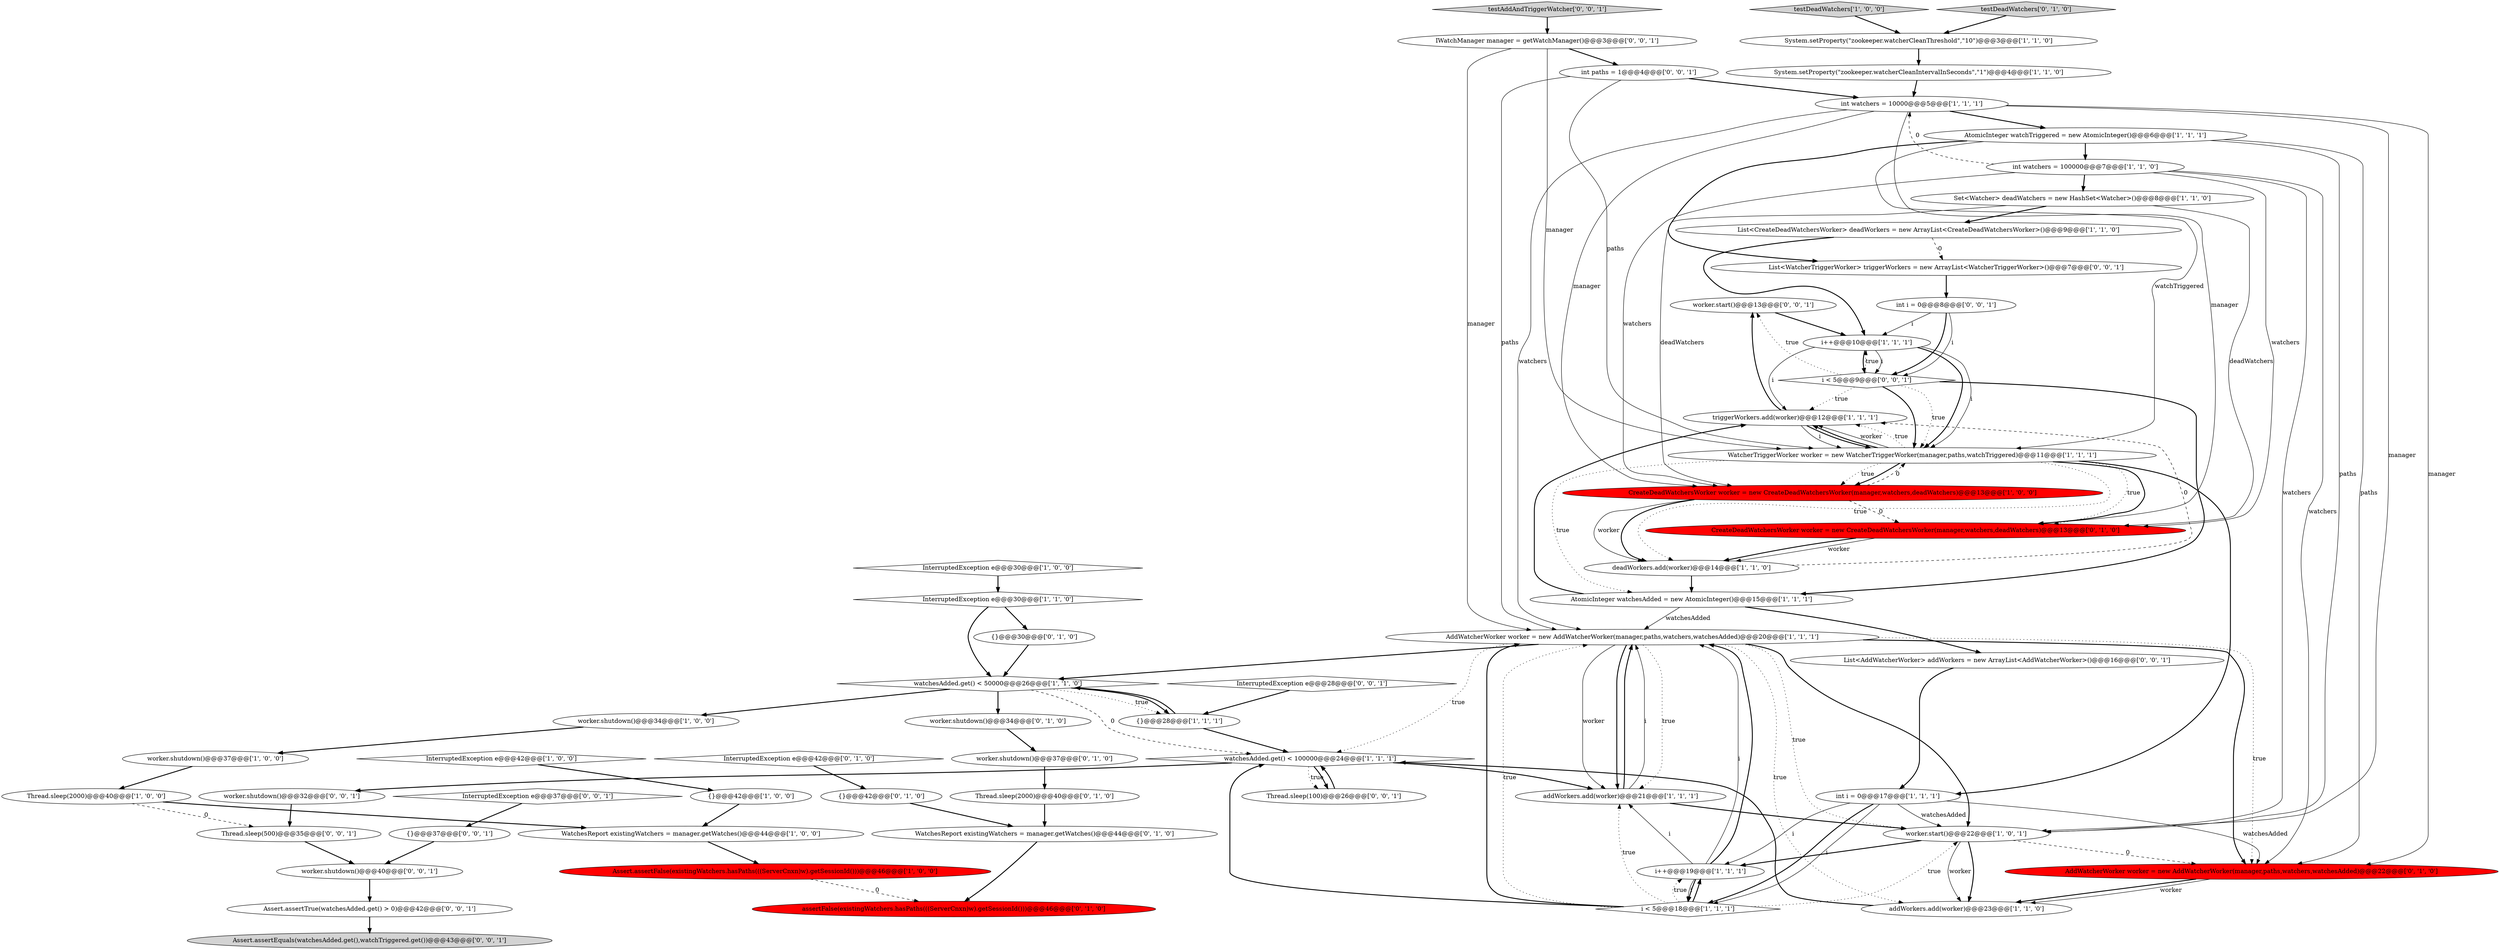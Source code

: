 digraph {
52 [style = filled, label = "worker.start()@@@13@@@['0', '0', '1']", fillcolor = white, shape = ellipse image = "AAA0AAABBB3BBB"];
49 [style = filled, label = "Thread.sleep(500)@@@35@@@['0', '0', '1']", fillcolor = white, shape = ellipse image = "AAA0AAABBB3BBB"];
16 [style = filled, label = "i < 5@@@18@@@['1', '1', '1']", fillcolor = white, shape = diamond image = "AAA0AAABBB1BBB"];
3 [style = filled, label = "CreateDeadWatchersWorker worker = new CreateDeadWatchersWorker(manager,watchers,deadWatchers)@@@13@@@['1', '0', '0']", fillcolor = red, shape = ellipse image = "AAA1AAABBB1BBB"];
26 [style = filled, label = "AddWatcherWorker worker = new AddWatcherWorker(manager,paths,watchers,watchesAdded)@@@20@@@['1', '1', '1']", fillcolor = white, shape = ellipse image = "AAA0AAABBB1BBB"];
29 [style = filled, label = "watchesAdded.get() < 50000@@@26@@@['1', '1', '0']", fillcolor = white, shape = diamond image = "AAA0AAABBB1BBB"];
30 [style = filled, label = "worker.start()@@@22@@@['1', '0', '1']", fillcolor = white, shape = ellipse image = "AAA0AAABBB1BBB"];
45 [style = filled, label = "InterruptedException e@@@28@@@['0', '0', '1']", fillcolor = white, shape = diamond image = "AAA0AAABBB3BBB"];
28 [style = filled, label = "triggerWorkers.add(worker)@@@12@@@['1', '1', '1']", fillcolor = white, shape = ellipse image = "AAA0AAABBB1BBB"];
58 [style = filled, label = "int paths = 1@@@4@@@['0', '0', '1']", fillcolor = white, shape = ellipse image = "AAA0AAABBB3BBB"];
18 [style = filled, label = "worker.shutdown()@@@37@@@['1', '0', '0']", fillcolor = white, shape = ellipse image = "AAA0AAABBB1BBB"];
6 [style = filled, label = "Set<Watcher> deadWatchers = new HashSet<Watcher>()@@@8@@@['1', '1', '0']", fillcolor = white, shape = ellipse image = "AAA0AAABBB1BBB"];
60 [style = filled, label = "worker.shutdown()@@@40@@@['0', '0', '1']", fillcolor = white, shape = ellipse image = "AAA0AAABBB3BBB"];
37 [style = filled, label = "testDeadWatchers['0', '1', '0']", fillcolor = lightgray, shape = diamond image = "AAA0AAABBB2BBB"];
19 [style = filled, label = "{}@@@42@@@['1', '0', '0']", fillcolor = white, shape = ellipse image = "AAA0AAABBB1BBB"];
4 [style = filled, label = "watchesAdded.get() < 100000@@@24@@@['1', '1', '1']", fillcolor = white, shape = diamond image = "AAA0AAABBB1BBB"];
59 [style = filled, label = "Assert.assertEquals(watchesAdded.get(),watchTriggered.get())@@@43@@@['0', '0', '1']", fillcolor = lightgray, shape = ellipse image = "AAA0AAABBB3BBB"];
8 [style = filled, label = "i++@@@19@@@['1', '1', '1']", fillcolor = white, shape = ellipse image = "AAA0AAABBB1BBB"];
2 [style = filled, label = "deadWorkers.add(worker)@@@14@@@['1', '1', '0']", fillcolor = white, shape = ellipse image = "AAA0AAABBB1BBB"];
31 [style = filled, label = "System.setProperty(\"zookeeper.watcherCleanThreshold\",\"10\")@@@3@@@['1', '1', '0']", fillcolor = white, shape = ellipse image = "AAA0AAABBB1BBB"];
11 [style = filled, label = "addWorkers.add(worker)@@@23@@@['1', '1', '0']", fillcolor = white, shape = ellipse image = "AAA0AAABBB1BBB"];
32 [style = filled, label = "List<CreateDeadWatchersWorker> deadWorkers = new ArrayList<CreateDeadWatchersWorker>()@@@9@@@['1', '1', '0']", fillcolor = white, shape = ellipse image = "AAA0AAABBB1BBB"];
47 [style = filled, label = "IWatchManager manager = getWatchManager()@@@3@@@['0', '0', '1']", fillcolor = white, shape = ellipse image = "AAA0AAABBB3BBB"];
50 [style = filled, label = "InterruptedException e@@@37@@@['0', '0', '1']", fillcolor = white, shape = diamond image = "AAA0AAABBB3BBB"];
23 [style = filled, label = "addWorkers.add(worker)@@@21@@@['1', '1', '1']", fillcolor = white, shape = ellipse image = "AAA0AAABBB1BBB"];
57 [style = filled, label = "Thread.sleep(100)@@@26@@@['0', '0', '1']", fillcolor = white, shape = ellipse image = "AAA0AAABBB3BBB"];
22 [style = filled, label = "int watchers = 10000@@@5@@@['1', '1', '1']", fillcolor = white, shape = ellipse image = "AAA0AAABBB1BBB"];
54 [style = filled, label = "List<AddWatcherWorker> addWorkers = new ArrayList<AddWatcherWorker>()@@@16@@@['0', '0', '1']", fillcolor = white, shape = ellipse image = "AAA0AAABBB3BBB"];
20 [style = filled, label = "InterruptedException e@@@30@@@['1', '1', '0']", fillcolor = white, shape = diamond image = "AAA0AAABBB1BBB"];
12 [style = filled, label = "Thread.sleep(2000)@@@40@@@['1', '0', '0']", fillcolor = white, shape = ellipse image = "AAA0AAABBB1BBB"];
35 [style = filled, label = "worker.shutdown()@@@34@@@['0', '1', '0']", fillcolor = white, shape = ellipse image = "AAA0AAABBB2BBB"];
38 [style = filled, label = "CreateDeadWatchersWorker worker = new CreateDeadWatchersWorker(manager,watchers,deadWatchers)@@@13@@@['0', '1', '0']", fillcolor = red, shape = ellipse image = "AAA1AAABBB2BBB"];
0 [style = filled, label = "int watchers = 100000@@@7@@@['1', '1', '0']", fillcolor = white, shape = ellipse image = "AAA0AAABBB1BBB"];
17 [style = filled, label = "InterruptedException e@@@30@@@['1', '0', '0']", fillcolor = white, shape = diamond image = "AAA0AAABBB1BBB"];
33 [style = filled, label = "{}@@@30@@@['0', '1', '0']", fillcolor = white, shape = ellipse image = "AAA0AAABBB2BBB"];
7 [style = filled, label = "AtomicInteger watchesAdded = new AtomicInteger()@@@15@@@['1', '1', '1']", fillcolor = white, shape = ellipse image = "AAA0AAABBB1BBB"];
15 [style = filled, label = "i++@@@10@@@['1', '1', '1']", fillcolor = white, shape = ellipse image = "AAA0AAABBB1BBB"];
9 [style = filled, label = "{}@@@28@@@['1', '1', '1']", fillcolor = white, shape = ellipse image = "AAA0AAABBB1BBB"];
39 [style = filled, label = "assertFalse(existingWatchers.hasPaths(((ServerCnxn)w).getSessionId()))@@@46@@@['0', '1', '0']", fillcolor = red, shape = ellipse image = "AAA1AAABBB2BBB"];
5 [style = filled, label = "WatchesReport existingWatchers = manager.getWatches()@@@44@@@['1', '0', '0']", fillcolor = white, shape = ellipse image = "AAA0AAABBB1BBB"];
34 [style = filled, label = "InterruptedException e@@@42@@@['0', '1', '0']", fillcolor = white, shape = diamond image = "AAA0AAABBB2BBB"];
10 [style = filled, label = "WatcherTriggerWorker worker = new WatcherTriggerWorker(manager,paths,watchTriggered)@@@11@@@['1', '1', '1']", fillcolor = white, shape = ellipse image = "AAA0AAABBB1BBB"];
27 [style = filled, label = "Assert.assertFalse(existingWatchers.hasPaths(((ServerCnxn)w).getSessionId()))@@@46@@@['1', '0', '0']", fillcolor = red, shape = ellipse image = "AAA1AAABBB1BBB"];
25 [style = filled, label = "testDeadWatchers['1', '0', '0']", fillcolor = lightgray, shape = diamond image = "AAA0AAABBB1BBB"];
41 [style = filled, label = "{}@@@42@@@['0', '1', '0']", fillcolor = white, shape = ellipse image = "AAA0AAABBB2BBB"];
51 [style = filled, label = "testAddAndTriggerWatcher['0', '0', '1']", fillcolor = lightgray, shape = diamond image = "AAA0AAABBB3BBB"];
43 [style = filled, label = "worker.shutdown()@@@37@@@['0', '1', '0']", fillcolor = white, shape = ellipse image = "AAA0AAABBB2BBB"];
56 [style = filled, label = "List<WatcherTriggerWorker> triggerWorkers = new ArrayList<WatcherTriggerWorker>()@@@7@@@['0', '0', '1']", fillcolor = white, shape = ellipse image = "AAA0AAABBB3BBB"];
46 [style = filled, label = "worker.shutdown()@@@32@@@['0', '0', '1']", fillcolor = white, shape = ellipse image = "AAA0AAABBB3BBB"];
48 [style = filled, label = "Assert.assertTrue(watchesAdded.get() > 0)@@@42@@@['0', '0', '1']", fillcolor = white, shape = ellipse image = "AAA0AAABBB3BBB"];
14 [style = filled, label = "worker.shutdown()@@@34@@@['1', '0', '0']", fillcolor = white, shape = ellipse image = "AAA0AAABBB1BBB"];
53 [style = filled, label = "int i = 0@@@8@@@['0', '0', '1']", fillcolor = white, shape = ellipse image = "AAA0AAABBB3BBB"];
55 [style = filled, label = "{}@@@37@@@['0', '0', '1']", fillcolor = white, shape = ellipse image = "AAA0AAABBB3BBB"];
13 [style = filled, label = "int i = 0@@@17@@@['1', '1', '1']", fillcolor = white, shape = ellipse image = "AAA0AAABBB1BBB"];
21 [style = filled, label = "AtomicInteger watchTriggered = new AtomicInteger()@@@6@@@['1', '1', '1']", fillcolor = white, shape = ellipse image = "AAA0AAABBB1BBB"];
36 [style = filled, label = "WatchesReport existingWatchers = manager.getWatches()@@@44@@@['0', '1', '0']", fillcolor = white, shape = ellipse image = "AAA0AAABBB2BBB"];
1 [style = filled, label = "InterruptedException e@@@42@@@['1', '0', '0']", fillcolor = white, shape = diamond image = "AAA0AAABBB1BBB"];
42 [style = filled, label = "Thread.sleep(2000)@@@40@@@['0', '1', '0']", fillcolor = white, shape = ellipse image = "AAA0AAABBB2BBB"];
40 [style = filled, label = "AddWatcherWorker worker = new AddWatcherWorker(manager,paths,watchers,watchesAdded)@@@22@@@['0', '1', '0']", fillcolor = red, shape = ellipse image = "AAA1AAABBB2BBB"];
44 [style = filled, label = "i < 5@@@9@@@['0', '0', '1']", fillcolor = white, shape = diamond image = "AAA0AAABBB3BBB"];
24 [style = filled, label = "System.setProperty(\"zookeeper.watcherCleanIntervalInSeconds\",\"1\")@@@4@@@['1', '1', '0']", fillcolor = white, shape = ellipse image = "AAA0AAABBB1BBB"];
8->16 [style = bold, label=""];
8->26 [style = solid, label="i"];
29->9 [style = dotted, label="true"];
15->10 [style = bold, label=""];
22->26 [style = solid, label="watchers"];
12->5 [style = bold, label=""];
8->16 [style = solid, label="i"];
10->38 [style = dotted, label="true"];
43->42 [style = bold, label=""];
44->7 [style = bold, label=""];
10->3 [style = dotted, label="true"];
53->44 [style = bold, label=""];
26->40 [style = bold, label=""];
44->10 [style = dotted, label="true"];
35->43 [style = bold, label=""];
22->30 [style = solid, label="manager"];
47->26 [style = solid, label="manager"];
25->31 [style = bold, label=""];
19->5 [style = bold, label=""];
30->11 [style = bold, label=""];
40->11 [style = bold, label=""];
21->56 [style = bold, label=""];
22->3 [style = solid, label="manager"];
28->52 [style = bold, label=""];
26->30 [style = dotted, label="true"];
37->31 [style = bold, label=""];
12->49 [style = dashed, label="0"];
50->55 [style = bold, label=""];
51->47 [style = bold, label=""];
29->14 [style = bold, label=""];
8->23 [style = solid, label="i"];
10->7 [style = dotted, label="true"];
4->57 [style = dotted, label="true"];
30->8 [style = bold, label=""];
26->4 [style = dotted, label="true"];
58->22 [style = bold, label=""];
9->29 [style = bold, label=""];
15->44 [style = solid, label="i"];
56->53 [style = bold, label=""];
4->46 [style = bold, label=""];
15->10 [style = solid, label="i"];
17->20 [style = bold, label=""];
6->32 [style = bold, label=""];
55->60 [style = bold, label=""];
21->40 [style = solid, label="paths"];
23->30 [style = bold, label=""];
21->0 [style = bold, label=""];
21->10 [style = solid, label="watchTriggered"];
3->38 [style = dashed, label="0"];
16->26 [style = bold, label=""];
18->12 [style = bold, label=""];
44->52 [style = dotted, label="true"];
26->23 [style = dotted, label="true"];
44->28 [style = dotted, label="true"];
13->16 [style = bold, label=""];
60->48 [style = bold, label=""];
47->58 [style = bold, label=""];
38->2 [style = bold, label=""];
40->11 [style = solid, label="worker"];
33->29 [style = bold, label=""];
38->2 [style = solid, label="worker"];
26->40 [style = dotted, label="true"];
44->15 [style = dotted, label="true"];
29->4 [style = dashed, label="0"];
3->2 [style = bold, label=""];
2->28 [style = dashed, label="0"];
14->18 [style = bold, label=""];
29->35 [style = bold, label=""];
1->19 [style = bold, label=""];
0->3 [style = solid, label="watchers"];
4->23 [style = bold, label=""];
10->28 [style = solid, label="worker"];
52->15 [style = bold, label=""];
13->30 [style = solid, label="watchesAdded"];
6->38 [style = solid, label="deadWatchers"];
13->16 [style = solid, label="i"];
16->8 [style = dotted, label="true"];
6->3 [style = solid, label="deadWatchers"];
10->28 [style = dotted, label="true"];
16->8 [style = bold, label=""];
4->57 [style = bold, label=""];
31->24 [style = bold, label=""];
11->4 [style = bold, label=""];
15->44 [style = bold, label=""];
0->30 [style = solid, label="watchers"];
28->10 [style = solid, label="i"];
7->54 [style = bold, label=""];
26->23 [style = solid, label="worker"];
36->39 [style = bold, label=""];
0->40 [style = solid, label="watchers"];
41->36 [style = bold, label=""];
21->30 [style = solid, label="paths"];
7->28 [style = bold, label=""];
10->13 [style = bold, label=""];
10->2 [style = dotted, label="true"];
27->39 [style = dashed, label="0"];
49->60 [style = bold, label=""];
22->40 [style = solid, label="manager"];
3->10 [style = dashed, label="0"];
15->28 [style = solid, label="i"];
26->11 [style = dotted, label="true"];
16->4 [style = bold, label=""];
23->26 [style = solid, label="i"];
45->9 [style = bold, label=""];
57->4 [style = bold, label=""];
10->38 [style = bold, label=""];
22->38 [style = solid, label="manager"];
48->59 [style = bold, label=""];
30->40 [style = dashed, label="0"];
10->28 [style = bold, label=""];
28->10 [style = bold, label=""];
7->26 [style = solid, label="watchesAdded"];
20->29 [style = bold, label=""];
0->6 [style = bold, label=""];
26->29 [style = bold, label=""];
9->4 [style = bold, label=""];
46->49 [style = bold, label=""];
29->9 [style = bold, label=""];
16->30 [style = dotted, label="true"];
23->26 [style = bold, label=""];
22->21 [style = bold, label=""];
44->10 [style = bold, label=""];
3->2 [style = solid, label="worker"];
58->26 [style = solid, label="paths"];
10->3 [style = bold, label=""];
47->10 [style = solid, label="manager"];
53->44 [style = solid, label="i"];
34->41 [style = bold, label=""];
13->40 [style = solid, label="watchesAdded"];
42->36 [style = bold, label=""];
24->22 [style = bold, label=""];
16->23 [style = dotted, label="true"];
0->22 [style = dashed, label="0"];
20->33 [style = bold, label=""];
26->30 [style = bold, label=""];
16->26 [style = dotted, label="true"];
58->10 [style = solid, label="paths"];
54->13 [style = bold, label=""];
32->56 [style = dashed, label="0"];
13->8 [style = solid, label="i"];
26->23 [style = bold, label=""];
32->15 [style = bold, label=""];
30->11 [style = solid, label="worker"];
53->15 [style = solid, label="i"];
5->27 [style = bold, label=""];
2->7 [style = bold, label=""];
0->38 [style = solid, label="watchers"];
8->26 [style = bold, label=""];
}
